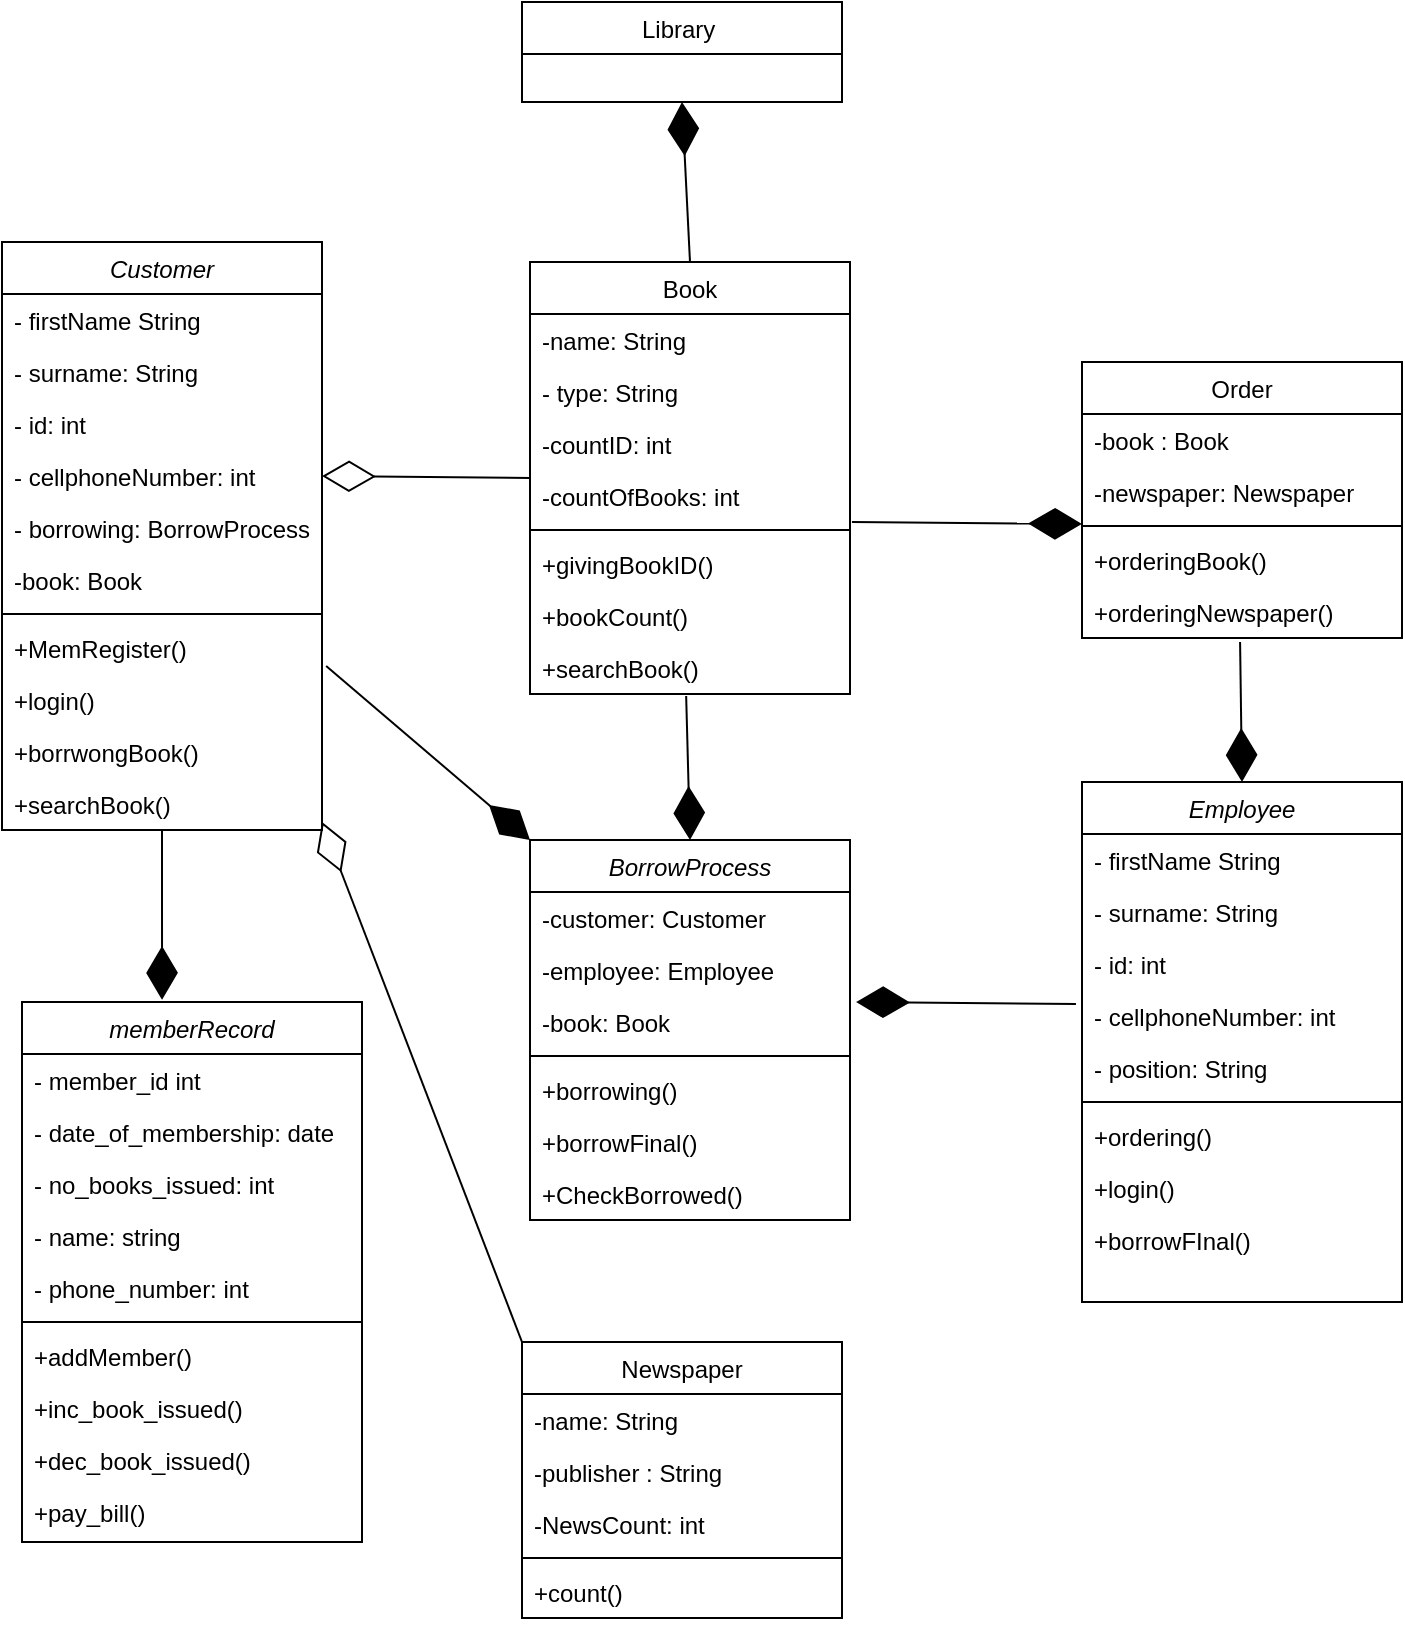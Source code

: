 <mxfile version="17.4.3" type="device"><diagram id="weXauYOVxRmPHuqI6ZkB" name="Page-1"><mxGraphModel dx="868" dy="474" grid="1" gridSize="10" guides="1" tooltips="1" connect="1" arrows="1" fold="1" page="1" pageScale="1" pageWidth="827" pageHeight="1169" math="0" shadow="0"><root><mxCell id="0"/><mxCell id="1" parent="0"/><mxCell id="NyYcvlg56wlZX6WrQBXS-1" value="Customer" style="swimlane;fontStyle=2;align=center;verticalAlign=top;childLayout=stackLayout;horizontal=1;startSize=26;horizontalStack=0;resizeParent=1;resizeLast=0;collapsible=1;marginBottom=0;rounded=0;shadow=0;strokeWidth=1;" vertex="1" parent="1"><mxGeometry x="70" y="160" width="160" height="294" as="geometry"><mxRectangle x="230" y="140" width="160" height="26" as="alternateBounds"/></mxGeometry></mxCell><mxCell id="NyYcvlg56wlZX6WrQBXS-2" value="- firstName String" style="text;align=left;verticalAlign=top;spacingLeft=4;spacingRight=4;overflow=hidden;rotatable=0;points=[[0,0.5],[1,0.5]];portConstraint=eastwest;" vertex="1" parent="NyYcvlg56wlZX6WrQBXS-1"><mxGeometry y="26" width="160" height="26" as="geometry"/></mxCell><mxCell id="NyYcvlg56wlZX6WrQBXS-3" value="- surname: String" style="text;align=left;verticalAlign=top;spacingLeft=4;spacingRight=4;overflow=hidden;rotatable=0;points=[[0,0.5],[1,0.5]];portConstraint=eastwest;rounded=0;shadow=0;html=0;" vertex="1" parent="NyYcvlg56wlZX6WrQBXS-1"><mxGeometry y="52" width="160" height="26" as="geometry"/></mxCell><mxCell id="NyYcvlg56wlZX6WrQBXS-4" value="- id: int" style="text;align=left;verticalAlign=top;spacingLeft=4;spacingRight=4;overflow=hidden;rotatable=0;points=[[0,0.5],[1,0.5]];portConstraint=eastwest;rounded=0;shadow=0;html=0;" vertex="1" parent="NyYcvlg56wlZX6WrQBXS-1"><mxGeometry y="78" width="160" height="26" as="geometry"/></mxCell><mxCell id="NyYcvlg56wlZX6WrQBXS-5" value="- cellphoneNumber: int" style="text;align=left;verticalAlign=top;spacingLeft=4;spacingRight=4;overflow=hidden;rotatable=0;points=[[0,0.5],[1,0.5]];portConstraint=eastwest;rounded=0;shadow=0;html=0;" vertex="1" parent="NyYcvlg56wlZX6WrQBXS-1"><mxGeometry y="104" width="160" height="26" as="geometry"/></mxCell><mxCell id="NyYcvlg56wlZX6WrQBXS-6" value="- borrowing: BorrowProcess" style="text;align=left;verticalAlign=top;spacingLeft=4;spacingRight=4;overflow=hidden;rotatable=0;points=[[0,0.5],[1,0.5]];portConstraint=eastwest;rounded=0;shadow=0;html=0;" vertex="1" parent="NyYcvlg56wlZX6WrQBXS-1"><mxGeometry y="130" width="160" height="26" as="geometry"/></mxCell><mxCell id="NyYcvlg56wlZX6WrQBXS-7" value="-book: Book" style="text;align=left;verticalAlign=top;spacingLeft=4;spacingRight=4;overflow=hidden;rotatable=0;points=[[0,0.5],[1,0.5]];portConstraint=eastwest;rounded=0;shadow=0;html=0;" vertex="1" parent="NyYcvlg56wlZX6WrQBXS-1"><mxGeometry y="156" width="160" height="26" as="geometry"/></mxCell><mxCell id="NyYcvlg56wlZX6WrQBXS-8" value="" style="line;html=1;strokeWidth=1;align=left;verticalAlign=middle;spacingTop=-1;spacingLeft=3;spacingRight=3;rotatable=0;labelPosition=right;points=[];portConstraint=eastwest;" vertex="1" parent="NyYcvlg56wlZX6WrQBXS-1"><mxGeometry y="182" width="160" height="8" as="geometry"/></mxCell><mxCell id="NyYcvlg56wlZX6WrQBXS-9" value="+MemRegister()" style="text;align=left;verticalAlign=top;spacingLeft=4;spacingRight=4;overflow=hidden;rotatable=0;points=[[0,0.5],[1,0.5]];portConstraint=eastwest;" vertex="1" parent="NyYcvlg56wlZX6WrQBXS-1"><mxGeometry y="190" width="160" height="26" as="geometry"/></mxCell><mxCell id="NyYcvlg56wlZX6WrQBXS-10" value="+login()" style="text;align=left;verticalAlign=top;spacingLeft=4;spacingRight=4;overflow=hidden;rotatable=0;points=[[0,0.5],[1,0.5]];portConstraint=eastwest;" vertex="1" parent="NyYcvlg56wlZX6WrQBXS-1"><mxGeometry y="216" width="160" height="26" as="geometry"/></mxCell><mxCell id="NyYcvlg56wlZX6WrQBXS-11" value="+borrwongBook()" style="text;align=left;verticalAlign=top;spacingLeft=4;spacingRight=4;overflow=hidden;rotatable=0;points=[[0,0.5],[1,0.5]];portConstraint=eastwest;" vertex="1" parent="NyYcvlg56wlZX6WrQBXS-1"><mxGeometry y="242" width="160" height="26" as="geometry"/></mxCell><mxCell id="NyYcvlg56wlZX6WrQBXS-12" value="+searchBook()" style="text;align=left;verticalAlign=top;spacingLeft=4;spacingRight=4;overflow=hidden;rotatable=0;points=[[0,0.5],[1,0.5]];portConstraint=eastwest;" vertex="1" parent="NyYcvlg56wlZX6WrQBXS-1"><mxGeometry y="268" width="160" height="26" as="geometry"/></mxCell><mxCell id="NyYcvlg56wlZX6WrQBXS-13" value="Book" style="swimlane;fontStyle=0;align=center;verticalAlign=top;childLayout=stackLayout;horizontal=1;startSize=26;horizontalStack=0;resizeParent=1;resizeLast=0;collapsible=1;marginBottom=0;rounded=0;shadow=0;strokeWidth=1;" vertex="1" parent="1"><mxGeometry x="334" y="170" width="160" height="216" as="geometry"><mxRectangle x="130" y="380" width="160" height="26" as="alternateBounds"/></mxGeometry></mxCell><mxCell id="NyYcvlg56wlZX6WrQBXS-14" value="-name: String" style="text;align=left;verticalAlign=top;spacingLeft=4;spacingRight=4;overflow=hidden;rotatable=0;points=[[0,0.5],[1,0.5]];portConstraint=eastwest;" vertex="1" parent="NyYcvlg56wlZX6WrQBXS-13"><mxGeometry y="26" width="160" height="26" as="geometry"/></mxCell><mxCell id="NyYcvlg56wlZX6WrQBXS-15" value="- type: String" style="text;align=left;verticalAlign=top;spacingLeft=4;spacingRight=4;overflow=hidden;rotatable=0;points=[[0,0.5],[1,0.5]];portConstraint=eastwest;rounded=0;shadow=0;html=0;" vertex="1" parent="NyYcvlg56wlZX6WrQBXS-13"><mxGeometry y="52" width="160" height="26" as="geometry"/></mxCell><mxCell id="NyYcvlg56wlZX6WrQBXS-16" value="-countID: int" style="text;align=left;verticalAlign=top;spacingLeft=4;spacingRight=4;overflow=hidden;rotatable=0;points=[[0,0.5],[1,0.5]];portConstraint=eastwest;rounded=0;shadow=0;html=0;" vertex="1" parent="NyYcvlg56wlZX6WrQBXS-13"><mxGeometry y="78" width="160" height="26" as="geometry"/></mxCell><mxCell id="NyYcvlg56wlZX6WrQBXS-17" value="-countOfBooks: int" style="text;align=left;verticalAlign=top;spacingLeft=4;spacingRight=4;overflow=hidden;rotatable=0;points=[[0,0.5],[1,0.5]];portConstraint=eastwest;rounded=0;shadow=0;html=0;" vertex="1" parent="NyYcvlg56wlZX6WrQBXS-13"><mxGeometry y="104" width="160" height="26" as="geometry"/></mxCell><mxCell id="NyYcvlg56wlZX6WrQBXS-18" value="" style="line;html=1;strokeWidth=1;align=left;verticalAlign=middle;spacingTop=-1;spacingLeft=3;spacingRight=3;rotatable=0;labelPosition=right;points=[];portConstraint=eastwest;" vertex="1" parent="NyYcvlg56wlZX6WrQBXS-13"><mxGeometry y="130" width="160" height="8" as="geometry"/></mxCell><mxCell id="NyYcvlg56wlZX6WrQBXS-19" value="+givingBookID()" style="text;align=left;verticalAlign=top;spacingLeft=4;spacingRight=4;overflow=hidden;rotatable=0;points=[[0,0.5],[1,0.5]];portConstraint=eastwest;" vertex="1" parent="NyYcvlg56wlZX6WrQBXS-13"><mxGeometry y="138" width="160" height="26" as="geometry"/></mxCell><mxCell id="NyYcvlg56wlZX6WrQBXS-20" value="+bookCount()" style="text;align=left;verticalAlign=top;spacingLeft=4;spacingRight=4;overflow=hidden;rotatable=0;points=[[0,0.5],[1,0.5]];portConstraint=eastwest;" vertex="1" parent="NyYcvlg56wlZX6WrQBXS-13"><mxGeometry y="164" width="160" height="26" as="geometry"/></mxCell><mxCell id="NyYcvlg56wlZX6WrQBXS-21" value="+searchBook()" style="text;align=left;verticalAlign=top;spacingLeft=4;spacingRight=4;overflow=hidden;rotatable=0;points=[[0,0.5],[1,0.5]];portConstraint=eastwest;" vertex="1" parent="NyYcvlg56wlZX6WrQBXS-13"><mxGeometry y="190" width="160" height="26" as="geometry"/></mxCell><mxCell id="NyYcvlg56wlZX6WrQBXS-22" value="Newspaper" style="swimlane;fontStyle=0;align=center;verticalAlign=top;childLayout=stackLayout;horizontal=1;startSize=26;horizontalStack=0;resizeParent=1;resizeLast=0;collapsible=1;marginBottom=0;rounded=0;shadow=0;strokeWidth=1;" vertex="1" parent="1"><mxGeometry x="330" y="710" width="160" height="138" as="geometry"><mxRectangle x="340" y="380" width="170" height="26" as="alternateBounds"/></mxGeometry></mxCell><mxCell id="NyYcvlg56wlZX6WrQBXS-23" value="-name: String" style="text;align=left;verticalAlign=top;spacingLeft=4;spacingRight=4;overflow=hidden;rotatable=0;points=[[0,0.5],[1,0.5]];portConstraint=eastwest;" vertex="1" parent="NyYcvlg56wlZX6WrQBXS-22"><mxGeometry y="26" width="160" height="26" as="geometry"/></mxCell><mxCell id="NyYcvlg56wlZX6WrQBXS-24" value="-publisher : String" style="text;align=left;verticalAlign=top;spacingLeft=4;spacingRight=4;overflow=hidden;rotatable=0;points=[[0,0.5],[1,0.5]];portConstraint=eastwest;" vertex="1" parent="NyYcvlg56wlZX6WrQBXS-22"><mxGeometry y="52" width="160" height="26" as="geometry"/></mxCell><mxCell id="NyYcvlg56wlZX6WrQBXS-25" value="-NewsCount: int" style="text;align=left;verticalAlign=top;spacingLeft=4;spacingRight=4;overflow=hidden;rotatable=0;points=[[0,0.5],[1,0.5]];portConstraint=eastwest;" vertex="1" parent="NyYcvlg56wlZX6WrQBXS-22"><mxGeometry y="78" width="160" height="26" as="geometry"/></mxCell><mxCell id="NyYcvlg56wlZX6WrQBXS-26" value="" style="line;html=1;strokeWidth=1;align=left;verticalAlign=middle;spacingTop=-1;spacingLeft=3;spacingRight=3;rotatable=0;labelPosition=right;points=[];portConstraint=eastwest;" vertex="1" parent="NyYcvlg56wlZX6WrQBXS-22"><mxGeometry y="104" width="160" height="8" as="geometry"/></mxCell><mxCell id="NyYcvlg56wlZX6WrQBXS-27" value="+count()" style="text;align=left;verticalAlign=top;spacingLeft=4;spacingRight=4;overflow=hidden;rotatable=0;points=[[0,0.5],[1,0.5]];portConstraint=eastwest;" vertex="1" parent="NyYcvlg56wlZX6WrQBXS-22"><mxGeometry y="112" width="160" height="26" as="geometry"/></mxCell><mxCell id="NyYcvlg56wlZX6WrQBXS-31" value="Employee" style="swimlane;fontStyle=2;align=center;verticalAlign=top;childLayout=stackLayout;horizontal=1;startSize=26;horizontalStack=0;resizeParent=1;resizeLast=0;collapsible=1;marginBottom=0;rounded=0;shadow=0;strokeWidth=1;" vertex="1" parent="1"><mxGeometry x="610" y="430" width="160" height="260" as="geometry"><mxRectangle x="230" y="140" width="160" height="26" as="alternateBounds"/></mxGeometry></mxCell><mxCell id="NyYcvlg56wlZX6WrQBXS-32" value="- firstName String" style="text;align=left;verticalAlign=top;spacingLeft=4;spacingRight=4;overflow=hidden;rotatable=0;points=[[0,0.5],[1,0.5]];portConstraint=eastwest;" vertex="1" parent="NyYcvlg56wlZX6WrQBXS-31"><mxGeometry y="26" width="160" height="26" as="geometry"/></mxCell><mxCell id="NyYcvlg56wlZX6WrQBXS-33" value="- surname: String" style="text;align=left;verticalAlign=top;spacingLeft=4;spacingRight=4;overflow=hidden;rotatable=0;points=[[0,0.5],[1,0.5]];portConstraint=eastwest;rounded=0;shadow=0;html=0;" vertex="1" parent="NyYcvlg56wlZX6WrQBXS-31"><mxGeometry y="52" width="160" height="26" as="geometry"/></mxCell><mxCell id="NyYcvlg56wlZX6WrQBXS-34" value="- id: int" style="text;align=left;verticalAlign=top;spacingLeft=4;spacingRight=4;overflow=hidden;rotatable=0;points=[[0,0.5],[1,0.5]];portConstraint=eastwest;rounded=0;shadow=0;html=0;" vertex="1" parent="NyYcvlg56wlZX6WrQBXS-31"><mxGeometry y="78" width="160" height="26" as="geometry"/></mxCell><mxCell id="NyYcvlg56wlZX6WrQBXS-35" value="- cellphoneNumber: int" style="text;align=left;verticalAlign=top;spacingLeft=4;spacingRight=4;overflow=hidden;rotatable=0;points=[[0,0.5],[1,0.5]];portConstraint=eastwest;rounded=0;shadow=0;html=0;" vertex="1" parent="NyYcvlg56wlZX6WrQBXS-31"><mxGeometry y="104" width="160" height="26" as="geometry"/></mxCell><mxCell id="NyYcvlg56wlZX6WrQBXS-36" value="- position: String" style="text;align=left;verticalAlign=top;spacingLeft=4;spacingRight=4;overflow=hidden;rotatable=0;points=[[0,0.5],[1,0.5]];portConstraint=eastwest;rounded=0;shadow=0;html=0;" vertex="1" parent="NyYcvlg56wlZX6WrQBXS-31"><mxGeometry y="130" width="160" height="26" as="geometry"/></mxCell><mxCell id="NyYcvlg56wlZX6WrQBXS-37" value="" style="line;html=1;strokeWidth=1;align=left;verticalAlign=middle;spacingTop=-1;spacingLeft=3;spacingRight=3;rotatable=0;labelPosition=right;points=[];portConstraint=eastwest;" vertex="1" parent="NyYcvlg56wlZX6WrQBXS-31"><mxGeometry y="156" width="160" height="8" as="geometry"/></mxCell><mxCell id="NyYcvlg56wlZX6WrQBXS-38" value="+ordering()" style="text;align=left;verticalAlign=top;spacingLeft=4;spacingRight=4;overflow=hidden;rotatable=0;points=[[0,0.5],[1,0.5]];portConstraint=eastwest;" vertex="1" parent="NyYcvlg56wlZX6WrQBXS-31"><mxGeometry y="164" width="160" height="26" as="geometry"/></mxCell><mxCell id="NyYcvlg56wlZX6WrQBXS-39" value="+login()" style="text;align=left;verticalAlign=top;spacingLeft=4;spacingRight=4;overflow=hidden;rotatable=0;points=[[0,0.5],[1,0.5]];portConstraint=eastwest;" vertex="1" parent="NyYcvlg56wlZX6WrQBXS-31"><mxGeometry y="190" width="160" height="26" as="geometry"/></mxCell><mxCell id="NyYcvlg56wlZX6WrQBXS-40" value="+borrowFInal()" style="text;align=left;verticalAlign=top;spacingLeft=4;spacingRight=4;overflow=hidden;rotatable=0;points=[[0,0.5],[1,0.5]];portConstraint=eastwest;" vertex="1" parent="NyYcvlg56wlZX6WrQBXS-31"><mxGeometry y="216" width="160" height="26" as="geometry"/></mxCell><mxCell id="NyYcvlg56wlZX6WrQBXS-41" value="BorrowProcess" style="swimlane;fontStyle=2;align=center;verticalAlign=top;childLayout=stackLayout;horizontal=1;startSize=26;horizontalStack=0;resizeParent=1;resizeLast=0;collapsible=1;marginBottom=0;rounded=0;shadow=0;strokeWidth=1;" vertex="1" parent="1"><mxGeometry x="334" y="459" width="160" height="190" as="geometry"><mxRectangle x="230" y="140" width="160" height="26" as="alternateBounds"/></mxGeometry></mxCell><mxCell id="NyYcvlg56wlZX6WrQBXS-42" value="-customer: Customer" style="text;align=left;verticalAlign=top;spacingLeft=4;spacingRight=4;overflow=hidden;rotatable=0;points=[[0,0.5],[1,0.5]];portConstraint=eastwest;" vertex="1" parent="NyYcvlg56wlZX6WrQBXS-41"><mxGeometry y="26" width="160" height="26" as="geometry"/></mxCell><mxCell id="NyYcvlg56wlZX6WrQBXS-43" value="-employee: Employee" style="text;align=left;verticalAlign=top;spacingLeft=4;spacingRight=4;overflow=hidden;rotatable=0;points=[[0,0.5],[1,0.5]];portConstraint=eastwest;rounded=0;shadow=0;html=0;" vertex="1" parent="NyYcvlg56wlZX6WrQBXS-41"><mxGeometry y="52" width="160" height="26" as="geometry"/></mxCell><mxCell id="NyYcvlg56wlZX6WrQBXS-44" value="-book: Book" style="text;align=left;verticalAlign=top;spacingLeft=4;spacingRight=4;overflow=hidden;rotatable=0;points=[[0,0.5],[1,0.5]];portConstraint=eastwest;rounded=0;shadow=0;html=0;" vertex="1" parent="NyYcvlg56wlZX6WrQBXS-41"><mxGeometry y="78" width="160" height="26" as="geometry"/></mxCell><mxCell id="NyYcvlg56wlZX6WrQBXS-45" value="" style="line;html=1;strokeWidth=1;align=left;verticalAlign=middle;spacingTop=-1;spacingLeft=3;spacingRight=3;rotatable=0;labelPosition=right;points=[];portConstraint=eastwest;" vertex="1" parent="NyYcvlg56wlZX6WrQBXS-41"><mxGeometry y="104" width="160" height="8" as="geometry"/></mxCell><mxCell id="NyYcvlg56wlZX6WrQBXS-46" value="+borrowing()" style="text;align=left;verticalAlign=top;spacingLeft=4;spacingRight=4;overflow=hidden;rotatable=0;points=[[0,0.5],[1,0.5]];portConstraint=eastwest;" vertex="1" parent="NyYcvlg56wlZX6WrQBXS-41"><mxGeometry y="112" width="160" height="26" as="geometry"/></mxCell><mxCell id="NyYcvlg56wlZX6WrQBXS-47" value="+borrowFinal()" style="text;align=left;verticalAlign=top;spacingLeft=4;spacingRight=4;overflow=hidden;rotatable=0;points=[[0,0.5],[1,0.5]];portConstraint=eastwest;" vertex="1" parent="NyYcvlg56wlZX6WrQBXS-41"><mxGeometry y="138" width="160" height="26" as="geometry"/></mxCell><mxCell id="NyYcvlg56wlZX6WrQBXS-48" value="+CheckBorrowed()" style="text;align=left;verticalAlign=top;spacingLeft=4;spacingRight=4;overflow=hidden;rotatable=0;points=[[0,0.5],[1,0.5]];portConstraint=eastwest;" vertex="1" parent="NyYcvlg56wlZX6WrQBXS-41"><mxGeometry y="164" width="160" height="26" as="geometry"/></mxCell><mxCell id="NyYcvlg56wlZX6WrQBXS-49" value="Order" style="swimlane;fontStyle=0;align=center;verticalAlign=top;childLayout=stackLayout;horizontal=1;startSize=26;horizontalStack=0;resizeParent=1;resizeLast=0;collapsible=1;marginBottom=0;rounded=0;shadow=0;strokeWidth=1;" vertex="1" parent="1"><mxGeometry x="610" y="220" width="160" height="138" as="geometry"><mxRectangle x="130" y="380" width="160" height="26" as="alternateBounds"/></mxGeometry></mxCell><mxCell id="NyYcvlg56wlZX6WrQBXS-50" value="-book : Book" style="text;align=left;verticalAlign=top;spacingLeft=4;spacingRight=4;overflow=hidden;rotatable=0;points=[[0,0.5],[1,0.5]];portConstraint=eastwest;" vertex="1" parent="NyYcvlg56wlZX6WrQBXS-49"><mxGeometry y="26" width="160" height="26" as="geometry"/></mxCell><mxCell id="NyYcvlg56wlZX6WrQBXS-51" value="-newspaper: Newspaper" style="text;align=left;verticalAlign=top;spacingLeft=4;spacingRight=4;overflow=hidden;rotatable=0;points=[[0,0.5],[1,0.5]];portConstraint=eastwest;rounded=0;shadow=0;html=0;" vertex="1" parent="NyYcvlg56wlZX6WrQBXS-49"><mxGeometry y="52" width="160" height="26" as="geometry"/></mxCell><mxCell id="NyYcvlg56wlZX6WrQBXS-52" value="" style="line;html=1;strokeWidth=1;align=left;verticalAlign=middle;spacingTop=-1;spacingLeft=3;spacingRight=3;rotatable=0;labelPosition=right;points=[];portConstraint=eastwest;" vertex="1" parent="NyYcvlg56wlZX6WrQBXS-49"><mxGeometry y="78" width="160" height="8" as="geometry"/></mxCell><mxCell id="NyYcvlg56wlZX6WrQBXS-53" value="+orderingBook()" style="text;align=left;verticalAlign=top;spacingLeft=4;spacingRight=4;overflow=hidden;rotatable=0;points=[[0,0.5],[1,0.5]];portConstraint=eastwest;" vertex="1" parent="NyYcvlg56wlZX6WrQBXS-49"><mxGeometry y="86" width="160" height="26" as="geometry"/></mxCell><mxCell id="NyYcvlg56wlZX6WrQBXS-54" value="+orderingNewspaper()" style="text;align=left;verticalAlign=top;spacingLeft=4;spacingRight=4;overflow=hidden;rotatable=0;points=[[0,0.5],[1,0.5]];portConstraint=eastwest;" vertex="1" parent="NyYcvlg56wlZX6WrQBXS-49"><mxGeometry y="112" width="160" height="26" as="geometry"/></mxCell><mxCell id="NyYcvlg56wlZX6WrQBXS-55" value="Library " style="swimlane;fontStyle=0;align=center;verticalAlign=top;childLayout=stackLayout;horizontal=1;startSize=26;horizontalStack=0;resizeParent=1;resizeLast=0;collapsible=1;marginBottom=0;rounded=0;shadow=0;strokeWidth=1;" vertex="1" parent="1"><mxGeometry x="330" y="40" width="160" height="50" as="geometry"><mxRectangle x="130" y="380" width="160" height="26" as="alternateBounds"/></mxGeometry></mxCell><mxCell id="NyYcvlg56wlZX6WrQBXS-56" value="" style="endArrow=diamondThin;endFill=0;endSize=24;html=1;rounded=0;entryX=1;entryY=0.5;entryDx=0;entryDy=0;exitX=0.003;exitY=0.154;exitDx=0;exitDy=0;exitPerimeter=0;" edge="1" parent="1" source="NyYcvlg56wlZX6WrQBXS-17" target="NyYcvlg56wlZX6WrQBXS-5"><mxGeometry width="160" relative="1" as="geometry"><mxPoint x="370" y="410" as="sourcePoint"/><mxPoint x="530" y="410" as="targetPoint"/></mxGeometry></mxCell><mxCell id="NyYcvlg56wlZX6WrQBXS-57" value="" style="endArrow=diamondThin;endFill=0;endSize=24;html=1;rounded=0;exitX=0;exitY=0;exitDx=0;exitDy=0;entryX=1;entryY=0.846;entryDx=0;entryDy=0;entryPerimeter=0;" edge="1" parent="1" source="NyYcvlg56wlZX6WrQBXS-22" target="NyYcvlg56wlZX6WrQBXS-12"><mxGeometry width="160" relative="1" as="geometry"><mxPoint x="370" y="410" as="sourcePoint"/><mxPoint x="230" y="460" as="targetPoint"/></mxGeometry></mxCell><mxCell id="NyYcvlg56wlZX6WrQBXS-58" value="" style="endArrow=diamondThin;endFill=1;endSize=24;html=1;rounded=0;exitX=0.5;exitY=1;exitDx=0;exitDy=0;exitPerimeter=0;entryX=0.412;entryY=-0.004;entryDx=0;entryDy=0;entryPerimeter=0;" edge="1" parent="1" source="NyYcvlg56wlZX6WrQBXS-12" target="NyYcvlg56wlZX6WrQBXS-87"><mxGeometry width="160" relative="1" as="geometry"><mxPoint x="150.08" y="540" as="sourcePoint"/><mxPoint x="90" y="490" as="targetPoint"/><Array as="points"><mxPoint x="150" y="490"/></Array></mxGeometry></mxCell><mxCell id="NyYcvlg56wlZX6WrQBXS-59" value="" style="endArrow=diamondThin;endFill=1;endSize=24;html=1;rounded=0;exitX=1.013;exitY=-0.154;exitDx=0;exitDy=0;exitPerimeter=0;entryX=0;entryY=0;entryDx=0;entryDy=0;" edge="1" parent="1" source="NyYcvlg56wlZX6WrQBXS-10" target="NyYcvlg56wlZX6WrQBXS-41"><mxGeometry width="160" relative="1" as="geometry"><mxPoint x="370" y="410" as="sourcePoint"/><mxPoint x="280" y="440" as="targetPoint"/></mxGeometry></mxCell><mxCell id="NyYcvlg56wlZX6WrQBXS-60" value="" style="endArrow=diamondThin;endFill=1;endSize=24;html=1;rounded=0;exitX=-0.019;exitY=0.269;exitDx=0;exitDy=0;exitPerimeter=0;entryX=1.019;entryY=0.115;entryDx=0;entryDy=0;entryPerimeter=0;" edge="1" parent="1" source="NyYcvlg56wlZX6WrQBXS-35" target="NyYcvlg56wlZX6WrQBXS-44"><mxGeometry width="160" relative="1" as="geometry"><mxPoint x="370" y="410" as="sourcePoint"/><mxPoint x="620" y="700" as="targetPoint"/></mxGeometry></mxCell><mxCell id="NyYcvlg56wlZX6WrQBXS-61" value="" style="endArrow=diamondThin;endFill=1;endSize=24;html=1;rounded=0;entryX=0;entryY=-0.192;entryDx=0;entryDy=0;entryPerimeter=0;exitX=1.006;exitY=1;exitDx=0;exitDy=0;exitPerimeter=0;" edge="1" parent="1" source="NyYcvlg56wlZX6WrQBXS-17" target="NyYcvlg56wlZX6WrQBXS-53"><mxGeometry width="160" relative="1" as="geometry"><mxPoint x="400" y="530" as="sourcePoint"/><mxPoint x="560" y="530" as="targetPoint"/><Array as="points"/></mxGeometry></mxCell><mxCell id="NyYcvlg56wlZX6WrQBXS-62" value="" style="endArrow=diamondThin;endFill=1;endSize=24;html=1;rounded=0;entryX=0.5;entryY=0;entryDx=0;entryDy=0;exitX=0.494;exitY=1.077;exitDx=0;exitDy=0;exitPerimeter=0;" edge="1" parent="1" source="NyYcvlg56wlZX6WrQBXS-54" target="NyYcvlg56wlZX6WrQBXS-31"><mxGeometry width="160" relative="1" as="geometry"><mxPoint x="400" y="530" as="sourcePoint"/><mxPoint x="560" y="530" as="targetPoint"/></mxGeometry></mxCell><mxCell id="NyYcvlg56wlZX6WrQBXS-63" value="" style="endArrow=diamondThin;endFill=1;endSize=24;html=1;rounded=0;entryX=0.5;entryY=1;entryDx=0;entryDy=0;exitX=0.5;exitY=0;exitDx=0;exitDy=0;" edge="1" parent="1" source="NyYcvlg56wlZX6WrQBXS-13" target="NyYcvlg56wlZX6WrQBXS-55"><mxGeometry width="160" relative="1" as="geometry"><mxPoint x="400" y="240" as="sourcePoint"/><mxPoint x="560" y="240" as="targetPoint"/></mxGeometry></mxCell><mxCell id="NyYcvlg56wlZX6WrQBXS-64" value="" style="endArrow=diamondThin;endFill=1;endSize=24;html=1;rounded=0;exitX=0.488;exitY=1.038;exitDx=0;exitDy=0;exitPerimeter=0;entryX=0.5;entryY=0;entryDx=0;entryDy=0;" edge="1" parent="1" source="NyYcvlg56wlZX6WrQBXS-21" target="NyYcvlg56wlZX6WrQBXS-41"><mxGeometry width="160" relative="1" as="geometry"><mxPoint x="400" y="490" as="sourcePoint"/><mxPoint x="560" y="490" as="targetPoint"/></mxGeometry></mxCell><mxCell id="NyYcvlg56wlZX6WrQBXS-87" value="memberRecord" style="swimlane;fontStyle=2;align=center;verticalAlign=top;childLayout=stackLayout;horizontal=1;startSize=26;horizontalStack=0;resizeParent=1;resizeLast=0;collapsible=1;marginBottom=0;rounded=0;shadow=0;strokeWidth=1;" vertex="1" parent="1"><mxGeometry x="80" y="540" width="170" height="270" as="geometry"><mxRectangle x="230" y="140" width="160" height="26" as="alternateBounds"/></mxGeometry></mxCell><mxCell id="NyYcvlg56wlZX6WrQBXS-88" value="- member_id int" style="text;align=left;verticalAlign=top;spacingLeft=4;spacingRight=4;overflow=hidden;rotatable=0;points=[[0,0.5],[1,0.5]];portConstraint=eastwest;" vertex="1" parent="NyYcvlg56wlZX6WrQBXS-87"><mxGeometry y="26" width="170" height="26" as="geometry"/></mxCell><mxCell id="NyYcvlg56wlZX6WrQBXS-89" value="- date_of_membership: date" style="text;align=left;verticalAlign=top;spacingLeft=4;spacingRight=4;overflow=hidden;rotatable=0;points=[[0,0.5],[1,0.5]];portConstraint=eastwest;rounded=0;shadow=0;html=0;" vertex="1" parent="NyYcvlg56wlZX6WrQBXS-87"><mxGeometry y="52" width="170" height="26" as="geometry"/></mxCell><mxCell id="NyYcvlg56wlZX6WrQBXS-90" value="- no_books_issued: int" style="text;align=left;verticalAlign=top;spacingLeft=4;spacingRight=4;overflow=hidden;rotatable=0;points=[[0,0.5],[1,0.5]];portConstraint=eastwest;rounded=0;shadow=0;html=0;" vertex="1" parent="NyYcvlg56wlZX6WrQBXS-87"><mxGeometry y="78" width="170" height="26" as="geometry"/></mxCell><mxCell id="NyYcvlg56wlZX6WrQBXS-91" value="- name: string" style="text;align=left;verticalAlign=top;spacingLeft=4;spacingRight=4;overflow=hidden;rotatable=0;points=[[0,0.5],[1,0.5]];portConstraint=eastwest;rounded=0;shadow=0;html=0;" vertex="1" parent="NyYcvlg56wlZX6WrQBXS-87"><mxGeometry y="104" width="170" height="26" as="geometry"/></mxCell><mxCell id="NyYcvlg56wlZX6WrQBXS-92" value="- phone_number: int" style="text;align=left;verticalAlign=top;spacingLeft=4;spacingRight=4;overflow=hidden;rotatable=0;points=[[0,0.5],[1,0.5]];portConstraint=eastwest;rounded=0;shadow=0;html=0;" vertex="1" parent="NyYcvlg56wlZX6WrQBXS-87"><mxGeometry y="130" width="170" height="26" as="geometry"/></mxCell><mxCell id="NyYcvlg56wlZX6WrQBXS-94" value="" style="line;html=1;strokeWidth=1;align=left;verticalAlign=middle;spacingTop=-1;spacingLeft=3;spacingRight=3;rotatable=0;labelPosition=right;points=[];portConstraint=eastwest;" vertex="1" parent="NyYcvlg56wlZX6WrQBXS-87"><mxGeometry y="156" width="170" height="8" as="geometry"/></mxCell><mxCell id="NyYcvlg56wlZX6WrQBXS-95" value="+addMember()" style="text;align=left;verticalAlign=top;spacingLeft=4;spacingRight=4;overflow=hidden;rotatable=0;points=[[0,0.5],[1,0.5]];portConstraint=eastwest;" vertex="1" parent="NyYcvlg56wlZX6WrQBXS-87"><mxGeometry y="164" width="170" height="26" as="geometry"/></mxCell><mxCell id="NyYcvlg56wlZX6WrQBXS-96" value="+inc_book_issued()" style="text;align=left;verticalAlign=top;spacingLeft=4;spacingRight=4;overflow=hidden;rotatable=0;points=[[0,0.5],[1,0.5]];portConstraint=eastwest;" vertex="1" parent="NyYcvlg56wlZX6WrQBXS-87"><mxGeometry y="190" width="170" height="26" as="geometry"/></mxCell><mxCell id="NyYcvlg56wlZX6WrQBXS-97" value="+dec_book_issued()" style="text;align=left;verticalAlign=top;spacingLeft=4;spacingRight=4;overflow=hidden;rotatable=0;points=[[0,0.5],[1,0.5]];portConstraint=eastwest;" vertex="1" parent="NyYcvlg56wlZX6WrQBXS-87"><mxGeometry y="216" width="170" height="26" as="geometry"/></mxCell><mxCell id="NyYcvlg56wlZX6WrQBXS-98" value="+pay_bill()" style="text;align=left;verticalAlign=top;spacingLeft=4;spacingRight=4;overflow=hidden;rotatable=0;points=[[0,0.5],[1,0.5]];portConstraint=eastwest;" vertex="1" parent="NyYcvlg56wlZX6WrQBXS-87"><mxGeometry y="242" width="170" height="26" as="geometry"/></mxCell></root></mxGraphModel></diagram></mxfile>